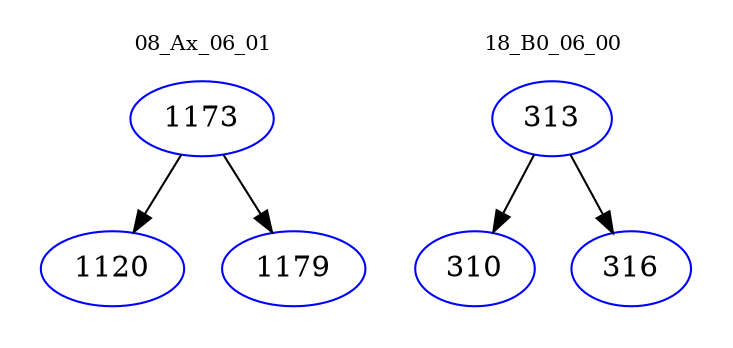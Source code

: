 digraph{
subgraph cluster_0 {
color = white
label = "08_Ax_06_01";
fontsize=10;
T0_1173 [label="1173", color="blue"]
T0_1173 -> T0_1120 [color="black"]
T0_1120 [label="1120", color="blue"]
T0_1173 -> T0_1179 [color="black"]
T0_1179 [label="1179", color="blue"]
}
subgraph cluster_1 {
color = white
label = "18_B0_06_00";
fontsize=10;
T1_313 [label="313", color="blue"]
T1_313 -> T1_310 [color="black"]
T1_310 [label="310", color="blue"]
T1_313 -> T1_316 [color="black"]
T1_316 [label="316", color="blue"]
}
}
